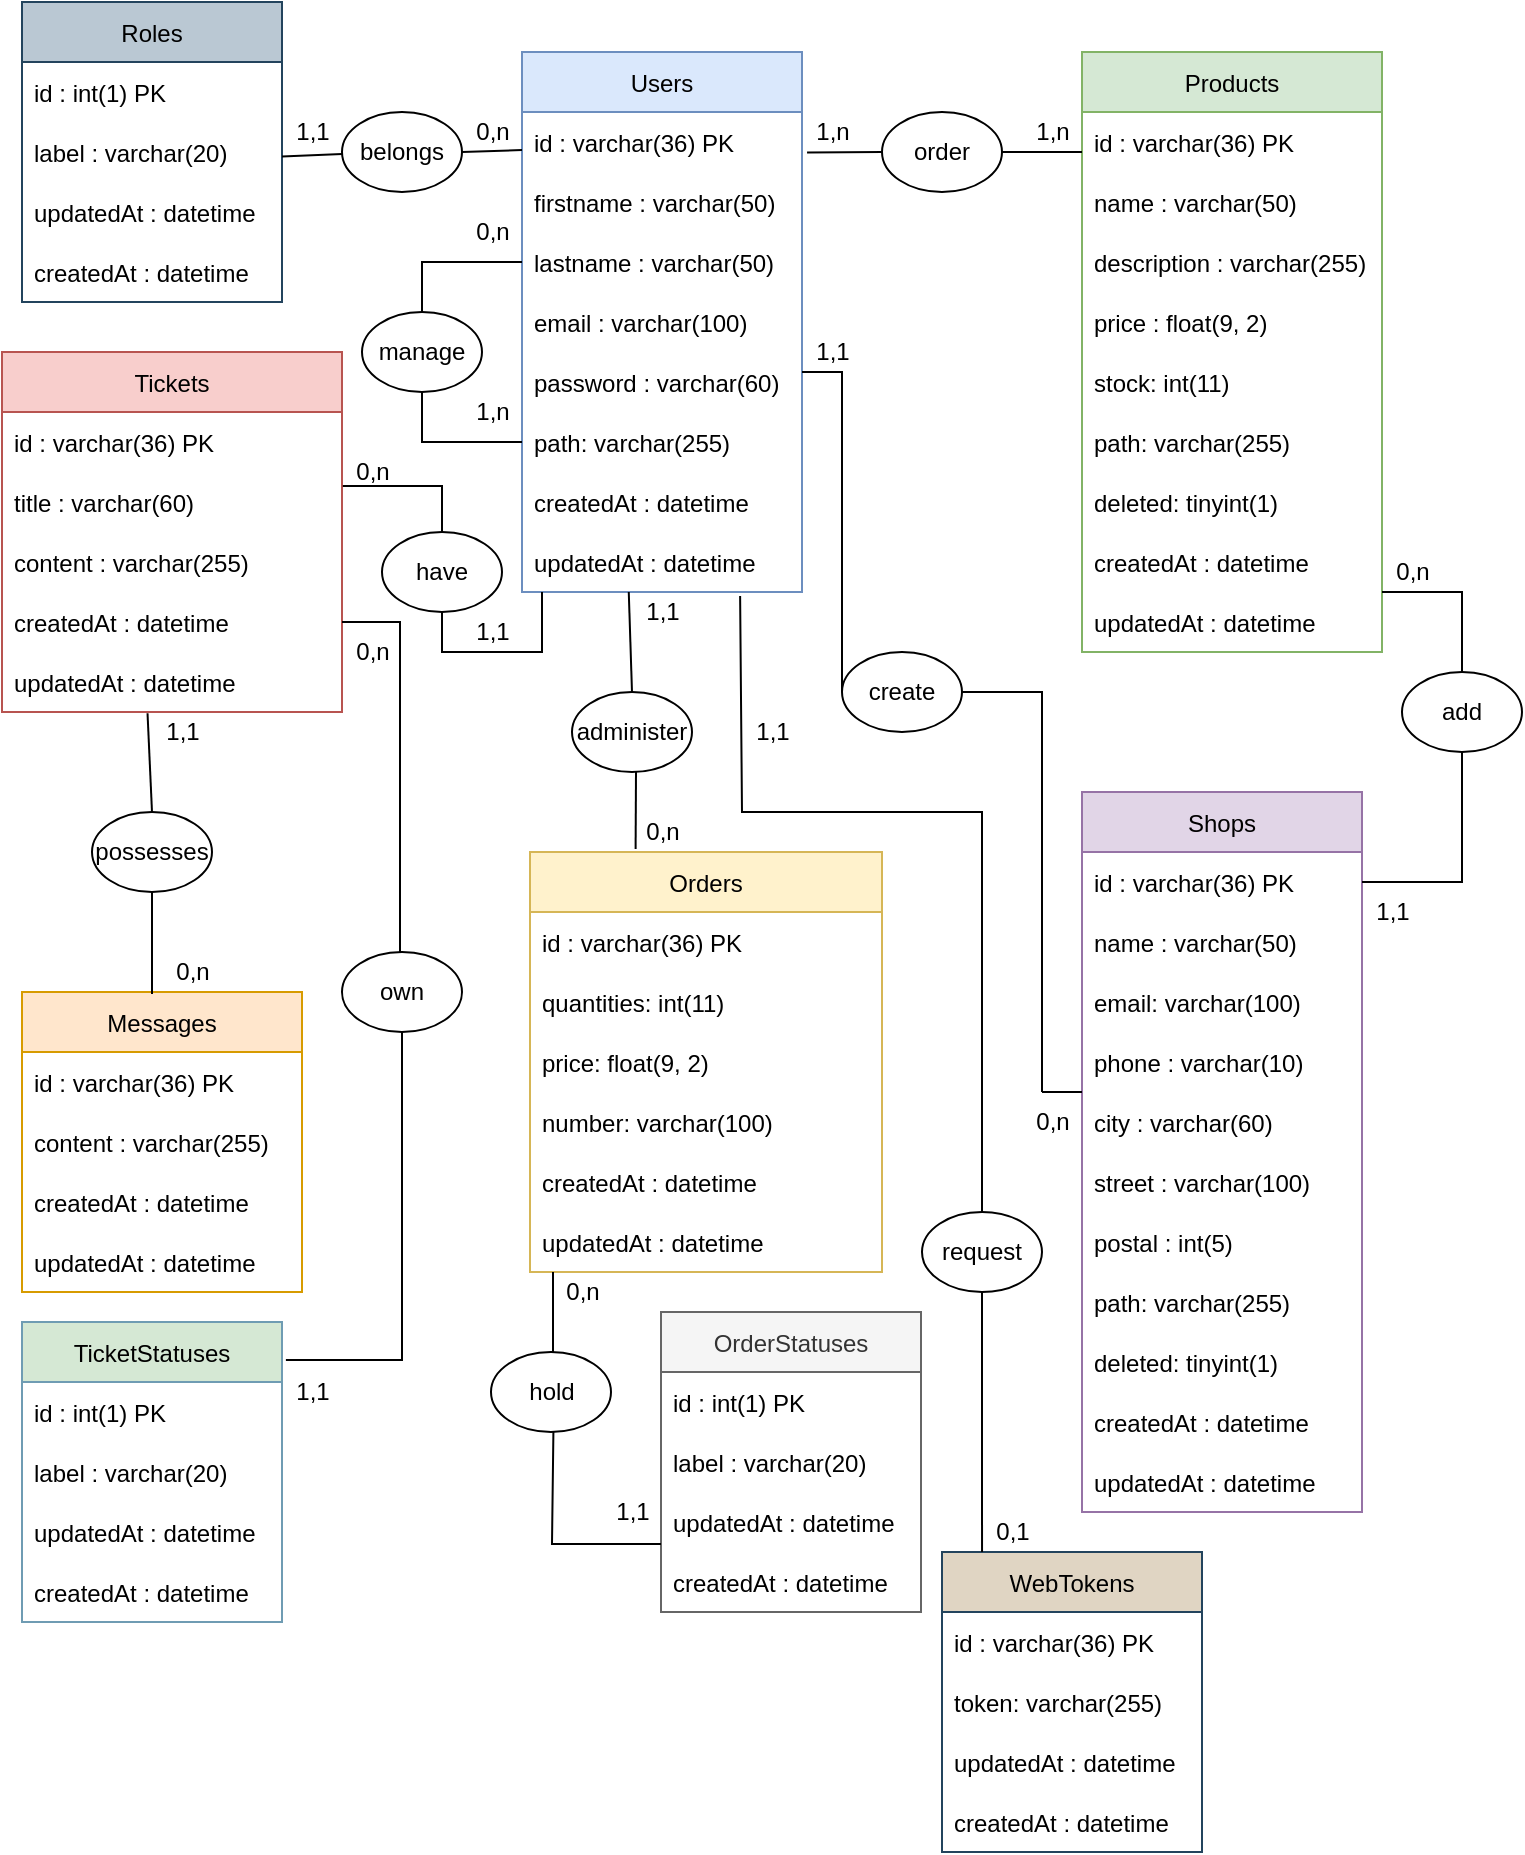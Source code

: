 <mxfile version="16.6.3" type="device"><diagram id="tA9qpuxqnUJ77roLlJ_P" name="MCD"><mxGraphModel dx="1038" dy="579" grid="1" gridSize="10" guides="1" tooltips="1" connect="1" arrows="1" fold="1" page="1" pageScale="1" pageWidth="827" pageHeight="1169" math="0" shadow="0"><root><mxCell id="0"/><mxCell id="1" parent="0"/><mxCell id="U8WOmTN2NuIGIcNUVw19-1" value="Users" style="swimlane;fontStyle=0;childLayout=stackLayout;horizontal=1;startSize=30;horizontalStack=0;resizeParent=1;resizeParentMax=0;resizeLast=0;collapsible=1;marginBottom=0;fillColor=#dae8fc;strokeColor=#6c8ebf;" parent="1" vertex="1"><mxGeometry x="270" y="50" width="140" height="270" as="geometry"/></mxCell><mxCell id="U8WOmTN2NuIGIcNUVw19-2" value="id : varchar(36) PK" style="text;strokeColor=none;fillColor=none;align=left;verticalAlign=middle;spacingLeft=4;spacingRight=4;overflow=hidden;points=[[0,0.5],[1,0.5]];portConstraint=eastwest;rotatable=0;" parent="U8WOmTN2NuIGIcNUVw19-1" vertex="1"><mxGeometry y="30" width="140" height="30" as="geometry"/></mxCell><mxCell id="U8WOmTN2NuIGIcNUVw19-3" value="firstname : varchar(50)" style="text;strokeColor=none;fillColor=none;align=left;verticalAlign=middle;spacingLeft=4;spacingRight=4;overflow=hidden;points=[[0,0.5],[1,0.5]];portConstraint=eastwest;rotatable=0;" parent="U8WOmTN2NuIGIcNUVw19-1" vertex="1"><mxGeometry y="60" width="140" height="30" as="geometry"/></mxCell><mxCell id="U8WOmTN2NuIGIcNUVw19-4" value="lastname : varchar(50)" style="text;strokeColor=none;fillColor=none;align=left;verticalAlign=middle;spacingLeft=4;spacingRight=4;overflow=hidden;points=[[0,0.5],[1,0.5]];portConstraint=eastwest;rotatable=0;" parent="U8WOmTN2NuIGIcNUVw19-1" vertex="1"><mxGeometry y="90" width="140" height="30" as="geometry"/></mxCell><mxCell id="U8WOmTN2NuIGIcNUVw19-5" value="email : varchar(100)" style="text;strokeColor=none;fillColor=none;align=left;verticalAlign=middle;spacingLeft=4;spacingRight=4;overflow=hidden;points=[[0,0.5],[1,0.5]];portConstraint=eastwest;rotatable=0;" parent="U8WOmTN2NuIGIcNUVw19-1" vertex="1"><mxGeometry y="120" width="140" height="30" as="geometry"/></mxCell><mxCell id="U8WOmTN2NuIGIcNUVw19-6" value="password : varchar(60)" style="text;strokeColor=none;fillColor=none;align=left;verticalAlign=middle;spacingLeft=4;spacingRight=4;overflow=hidden;points=[[0,0.5],[1,0.5]];portConstraint=eastwest;rotatable=0;" parent="U8WOmTN2NuIGIcNUVw19-1" vertex="1"><mxGeometry y="150" width="140" height="30" as="geometry"/></mxCell><mxCell id="Q_KJPyGHiCX88G6UlzLK-1" value="path: varchar(255)" style="text;strokeColor=none;fillColor=none;align=left;verticalAlign=middle;spacingLeft=4;spacingRight=4;overflow=hidden;points=[[0,0.5],[1,0.5]];portConstraint=eastwest;rotatable=0;" parent="U8WOmTN2NuIGIcNUVw19-1" vertex="1"><mxGeometry y="180" width="140" height="30" as="geometry"/></mxCell><mxCell id="U8WOmTN2NuIGIcNUVw19-22" value="createdAt : datetime" style="text;strokeColor=none;fillColor=none;align=left;verticalAlign=middle;spacingLeft=4;spacingRight=4;overflow=hidden;points=[[0,0.5],[1,0.5]];portConstraint=eastwest;rotatable=0;" parent="U8WOmTN2NuIGIcNUVw19-1" vertex="1"><mxGeometry y="210" width="140" height="30" as="geometry"/></mxCell><mxCell id="U8WOmTN2NuIGIcNUVw19-23" value="updatedAt : datetime" style="text;strokeColor=none;fillColor=none;align=left;verticalAlign=middle;spacingLeft=4;spacingRight=4;overflow=hidden;points=[[0,0.5],[1,0.5]];portConstraint=eastwest;rotatable=0;" parent="U8WOmTN2NuIGIcNUVw19-1" vertex="1"><mxGeometry y="240" width="140" height="30" as="geometry"/></mxCell><mxCell id="U8WOmTN2NuIGIcNUVw19-8" value="Roles" style="swimlane;fontStyle=0;childLayout=stackLayout;horizontal=1;startSize=30;horizontalStack=0;resizeParent=1;resizeParentMax=0;resizeLast=0;collapsible=1;marginBottom=0;fillColor=#bac8d3;strokeColor=#23445d;" parent="1" vertex="1"><mxGeometry x="20" y="25" width="130" height="150" as="geometry"/></mxCell><mxCell id="U8WOmTN2NuIGIcNUVw19-9" value="id : int(1) PK" style="text;strokeColor=none;fillColor=none;align=left;verticalAlign=middle;spacingLeft=4;spacingRight=4;overflow=hidden;points=[[0,0.5],[1,0.5]];portConstraint=eastwest;rotatable=0;" parent="U8WOmTN2NuIGIcNUVw19-8" vertex="1"><mxGeometry y="30" width="130" height="30" as="geometry"/></mxCell><mxCell id="U8WOmTN2NuIGIcNUVw19-11" value="label : varchar(20)" style="text;strokeColor=none;fillColor=none;align=left;verticalAlign=middle;spacingLeft=4;spacingRight=4;overflow=hidden;points=[[0,0.5],[1,0.5]];portConstraint=eastwest;rotatable=0;" parent="U8WOmTN2NuIGIcNUVw19-8" vertex="1"><mxGeometry y="60" width="130" height="30" as="geometry"/></mxCell><mxCell id="j7cn3w1wYst3zkD4tlY6-9" value="updatedAt : datetime" style="text;strokeColor=none;fillColor=none;align=left;verticalAlign=middle;spacingLeft=4;spacingRight=4;overflow=hidden;points=[[0,0.5],[1,0.5]];portConstraint=eastwest;rotatable=0;" parent="U8WOmTN2NuIGIcNUVw19-8" vertex="1"><mxGeometry y="90" width="130" height="30" as="geometry"/></mxCell><mxCell id="j7cn3w1wYst3zkD4tlY6-8" value="createdAt : datetime" style="text;strokeColor=none;fillColor=none;align=left;verticalAlign=middle;spacingLeft=4;spacingRight=4;overflow=hidden;points=[[0,0.5],[1,0.5]];portConstraint=eastwest;rotatable=0;" parent="U8WOmTN2NuIGIcNUVw19-8" vertex="1"><mxGeometry y="120" width="130" height="30" as="geometry"/></mxCell><mxCell id="U8WOmTN2NuIGIcNUVw19-12" value="" style="endArrow=none;html=1;rounded=0;exitX=1;exitY=0.5;exitDx=0;exitDy=0;startArrow=none;" parent="1" source="AojEPkW-R613XqB9pDVa-9" edge="1"><mxGeometry width="50" height="50" relative="1" as="geometry"><mxPoint x="530" y="280" as="sourcePoint"/><mxPoint x="270" y="99" as="targetPoint"/></mxGeometry></mxCell><mxCell id="U8WOmTN2NuIGIcNUVw19-15" value="Tickets" style="swimlane;fontStyle=0;childLayout=stackLayout;horizontal=1;startSize=30;horizontalStack=0;resizeParent=1;resizeParentMax=0;resizeLast=0;collapsible=1;marginBottom=0;fillColor=#f8cecc;strokeColor=#b85450;" parent="1" vertex="1"><mxGeometry x="10" y="200" width="170" height="180" as="geometry"/></mxCell><mxCell id="U8WOmTN2NuIGIcNUVw19-16" value="id : varchar(36) PK" style="text;strokeColor=none;fillColor=none;align=left;verticalAlign=middle;spacingLeft=4;spacingRight=4;overflow=hidden;points=[[0,0.5],[1,0.5]];portConstraint=eastwest;rotatable=0;" parent="U8WOmTN2NuIGIcNUVw19-15" vertex="1"><mxGeometry y="30" width="170" height="30" as="geometry"/></mxCell><mxCell id="U8WOmTN2NuIGIcNUVw19-17" value="title : varchar(60)" style="text;strokeColor=none;fillColor=none;align=left;verticalAlign=middle;spacingLeft=4;spacingRight=4;overflow=hidden;points=[[0,0.5],[1,0.5]];portConstraint=eastwest;rotatable=0;" parent="U8WOmTN2NuIGIcNUVw19-15" vertex="1"><mxGeometry y="60" width="170" height="30" as="geometry"/></mxCell><mxCell id="sdQm0FFO8OONFKCx7PEC-2" value="content : varchar(255)" style="text;strokeColor=none;fillColor=none;align=left;verticalAlign=middle;spacingLeft=4;spacingRight=4;overflow=hidden;points=[[0,0.5],[1,0.5]];portConstraint=eastwest;rotatable=0;" parent="U8WOmTN2NuIGIcNUVw19-15" vertex="1"><mxGeometry y="90" width="170" height="30" as="geometry"/></mxCell><mxCell id="U8WOmTN2NuIGIcNUVw19-24" value="createdAt : datetime" style="text;strokeColor=none;fillColor=none;align=left;verticalAlign=middle;spacingLeft=4;spacingRight=4;overflow=hidden;points=[[0,0.5],[1,0.5]];portConstraint=eastwest;rotatable=0;" parent="U8WOmTN2NuIGIcNUVw19-15" vertex="1"><mxGeometry y="120" width="170" height="30" as="geometry"/></mxCell><mxCell id="j7cn3w1wYst3zkD4tlY6-2" value="updatedAt : datetime" style="text;strokeColor=none;fillColor=none;align=left;verticalAlign=middle;spacingLeft=4;spacingRight=4;overflow=hidden;points=[[0,0.5],[1,0.5]];portConstraint=eastwest;rotatable=0;" parent="U8WOmTN2NuIGIcNUVw19-15" vertex="1"><mxGeometry y="150" width="170" height="30" as="geometry"/></mxCell><mxCell id="U8WOmTN2NuIGIcNUVw19-26" value="Messages" style="swimlane;fontStyle=0;childLayout=stackLayout;horizontal=1;startSize=30;horizontalStack=0;resizeParent=1;resizeParentMax=0;resizeLast=0;collapsible=1;marginBottom=0;fillColor=#ffe6cc;strokeColor=#d79b00;" parent="1" vertex="1"><mxGeometry x="20" y="520" width="140" height="150" as="geometry"/></mxCell><mxCell id="U8WOmTN2NuIGIcNUVw19-27" value="id : varchar(36) PK" style="text;strokeColor=none;fillColor=none;align=left;verticalAlign=middle;spacingLeft=4;spacingRight=4;overflow=hidden;points=[[0,0.5],[1,0.5]];portConstraint=eastwest;rotatable=0;" parent="U8WOmTN2NuIGIcNUVw19-26" vertex="1"><mxGeometry y="30" width="140" height="30" as="geometry"/></mxCell><mxCell id="U8WOmTN2NuIGIcNUVw19-28" value="content : varchar(255)" style="text;strokeColor=none;fillColor=none;align=left;verticalAlign=middle;spacingLeft=4;spacingRight=4;overflow=hidden;points=[[0,0.5],[1,0.5]];portConstraint=eastwest;rotatable=0;" parent="U8WOmTN2NuIGIcNUVw19-26" vertex="1"><mxGeometry y="60" width="140" height="30" as="geometry"/></mxCell><mxCell id="U8WOmTN2NuIGIcNUVw19-30" value="createdAt : datetime" style="text;strokeColor=none;fillColor=none;align=left;verticalAlign=middle;spacingLeft=4;spacingRight=4;overflow=hidden;points=[[0,0.5],[1,0.5]];portConstraint=eastwest;rotatable=0;" parent="U8WOmTN2NuIGIcNUVw19-26" vertex="1"><mxGeometry y="90" width="140" height="30" as="geometry"/></mxCell><mxCell id="j7cn3w1wYst3zkD4tlY6-3" value="updatedAt : datetime" style="text;strokeColor=none;fillColor=none;align=left;verticalAlign=middle;spacingLeft=4;spacingRight=4;overflow=hidden;points=[[0,0.5],[1,0.5]];portConstraint=eastwest;rotatable=0;" parent="U8WOmTN2NuIGIcNUVw19-26" vertex="1"><mxGeometry y="120" width="140" height="30" as="geometry"/></mxCell><mxCell id="U8WOmTN2NuIGIcNUVw19-31" value="Shops" style="swimlane;fontStyle=0;childLayout=stackLayout;horizontal=1;startSize=30;horizontalStack=0;resizeParent=1;resizeParentMax=0;resizeLast=0;collapsible=1;marginBottom=0;fillColor=#e1d5e7;strokeColor=#9673a6;" parent="1" vertex="1"><mxGeometry x="550" y="420" width="140" height="360" as="geometry"/></mxCell><mxCell id="U8WOmTN2NuIGIcNUVw19-32" value="id : varchar(36) PK" style="text;strokeColor=none;fillColor=none;align=left;verticalAlign=middle;spacingLeft=4;spacingRight=4;overflow=hidden;points=[[0,0.5],[1,0.5]];portConstraint=eastwest;rotatable=0;" parent="U8WOmTN2NuIGIcNUVw19-31" vertex="1"><mxGeometry y="30" width="140" height="30" as="geometry"/></mxCell><mxCell id="U8WOmTN2NuIGIcNUVw19-33" value="name : varchar(50)" style="text;strokeColor=none;fillColor=none;align=left;verticalAlign=middle;spacingLeft=4;spacingRight=4;overflow=hidden;points=[[0,0.5],[1,0.5]];portConstraint=eastwest;rotatable=0;" parent="U8WOmTN2NuIGIcNUVw19-31" vertex="1"><mxGeometry y="60" width="140" height="30" as="geometry"/></mxCell><mxCell id="U8WOmTN2NuIGIcNUVw19-34" value="email: varchar(100)" style="text;strokeColor=none;fillColor=none;align=left;verticalAlign=middle;spacingLeft=4;spacingRight=4;overflow=hidden;points=[[0,0.5],[1,0.5]];portConstraint=eastwest;rotatable=0;" parent="U8WOmTN2NuIGIcNUVw19-31" vertex="1"><mxGeometry y="90" width="140" height="30" as="geometry"/></mxCell><mxCell id="ZT1EzdMDe5rW_gfYRbld-3" value="phone : varchar(10)" style="text;strokeColor=none;fillColor=none;align=left;verticalAlign=middle;spacingLeft=4;spacingRight=4;overflow=hidden;points=[[0,0.5],[1,0.5]];portConstraint=eastwest;rotatable=0;" parent="U8WOmTN2NuIGIcNUVw19-31" vertex="1"><mxGeometry y="120" width="140" height="30" as="geometry"/></mxCell><mxCell id="U8WOmTN2NuIGIcNUVw19-35" value="city : varchar(60)" style="text;strokeColor=none;fillColor=none;align=left;verticalAlign=middle;spacingLeft=4;spacingRight=4;overflow=hidden;points=[[0,0.5],[1,0.5]];portConstraint=eastwest;rotatable=0;" parent="U8WOmTN2NuIGIcNUVw19-31" vertex="1"><mxGeometry y="150" width="140" height="30" as="geometry"/></mxCell><mxCell id="U8WOmTN2NuIGIcNUVw19-36" value="street : varchar(100)" style="text;strokeColor=none;fillColor=none;align=left;verticalAlign=middle;spacingLeft=4;spacingRight=4;overflow=hidden;points=[[0,0.5],[1,0.5]];portConstraint=eastwest;rotatable=0;" parent="U8WOmTN2NuIGIcNUVw19-31" vertex="1"><mxGeometry y="180" width="140" height="30" as="geometry"/></mxCell><mxCell id="U8WOmTN2NuIGIcNUVw19-37" value="postal : int(5)" style="text;strokeColor=none;fillColor=none;align=left;verticalAlign=middle;spacingLeft=4;spacingRight=4;overflow=hidden;points=[[0,0.5],[1,0.5]];portConstraint=eastwest;rotatable=0;" parent="U8WOmTN2NuIGIcNUVw19-31" vertex="1"><mxGeometry y="210" width="140" height="30" as="geometry"/></mxCell><mxCell id="Q_KJPyGHiCX88G6UlzLK-3" value="path: varchar(255)" style="text;strokeColor=none;fillColor=none;align=left;verticalAlign=middle;spacingLeft=4;spacingRight=4;overflow=hidden;points=[[0,0.5],[1,0.5]];portConstraint=eastwest;rotatable=0;" parent="U8WOmTN2NuIGIcNUVw19-31" vertex="1"><mxGeometry y="240" width="140" height="30" as="geometry"/></mxCell><mxCell id="ZT1EzdMDe5rW_gfYRbld-4" value="deleted: tinyint(1)" style="text;strokeColor=none;fillColor=none;align=left;verticalAlign=middle;spacingLeft=4;spacingRight=4;overflow=hidden;points=[[0,0.5],[1,0.5]];portConstraint=eastwest;rotatable=0;" parent="U8WOmTN2NuIGIcNUVw19-31" vertex="1"><mxGeometry y="270" width="140" height="30" as="geometry"/></mxCell><mxCell id="U8WOmTN2NuIGIcNUVw19-39" value="createdAt : datetime" style="text;strokeColor=none;fillColor=none;align=left;verticalAlign=middle;spacingLeft=4;spacingRight=4;overflow=hidden;points=[[0,0.5],[1,0.5]];portConstraint=eastwest;rotatable=0;" parent="U8WOmTN2NuIGIcNUVw19-31" vertex="1"><mxGeometry y="300" width="140" height="30" as="geometry"/></mxCell><mxCell id="ZT1EzdMDe5rW_gfYRbld-5" value="updatedAt : datetime" style="text;strokeColor=none;fillColor=none;align=left;verticalAlign=middle;spacingLeft=4;spacingRight=4;overflow=hidden;points=[[0,0.5],[1,0.5]];portConstraint=eastwest;rotatable=0;" parent="U8WOmTN2NuIGIcNUVw19-31" vertex="1"><mxGeometry y="330" width="140" height="30" as="geometry"/></mxCell><mxCell id="U8WOmTN2NuIGIcNUVw19-41" value="Products" style="swimlane;fontStyle=0;childLayout=stackLayout;horizontal=1;startSize=30;horizontalStack=0;resizeParent=1;resizeParentMax=0;resizeLast=0;collapsible=1;marginBottom=0;fillColor=#d5e8d4;strokeColor=#82b366;" parent="1" vertex="1"><mxGeometry x="550" y="50" width="150" height="300" as="geometry"/></mxCell><mxCell id="U8WOmTN2NuIGIcNUVw19-42" value="id : varchar(36) PK" style="text;strokeColor=none;fillColor=none;align=left;verticalAlign=middle;spacingLeft=4;spacingRight=4;overflow=hidden;points=[[0,0.5],[1,0.5]];portConstraint=eastwest;rotatable=0;" parent="U8WOmTN2NuIGIcNUVw19-41" vertex="1"><mxGeometry y="30" width="150" height="30" as="geometry"/></mxCell><mxCell id="U8WOmTN2NuIGIcNUVw19-43" value="name : varchar(50)" style="text;strokeColor=none;fillColor=none;align=left;verticalAlign=middle;spacingLeft=4;spacingRight=4;overflow=hidden;points=[[0,0.5],[1,0.5]];portConstraint=eastwest;rotatable=0;" parent="U8WOmTN2NuIGIcNUVw19-41" vertex="1"><mxGeometry y="60" width="150" height="30" as="geometry"/></mxCell><mxCell id="U8WOmTN2NuIGIcNUVw19-44" value="description : varchar(255)" style="text;strokeColor=none;fillColor=none;align=left;verticalAlign=middle;spacingLeft=4;spacingRight=4;overflow=hidden;points=[[0,0.5],[1,0.5]];portConstraint=eastwest;rotatable=0;" parent="U8WOmTN2NuIGIcNUVw19-41" vertex="1"><mxGeometry y="90" width="150" height="30" as="geometry"/></mxCell><mxCell id="ZT1EzdMDe5rW_gfYRbld-1" value="price : float(9, 2)" style="text;strokeColor=none;fillColor=none;align=left;verticalAlign=middle;spacingLeft=4;spacingRight=4;overflow=hidden;points=[[0,0.5],[1,0.5]];portConstraint=eastwest;rotatable=0;" parent="U8WOmTN2NuIGIcNUVw19-41" vertex="1"><mxGeometry y="120" width="150" height="30" as="geometry"/></mxCell><mxCell id="U8WOmTN2NuIGIcNUVw19-46" value="stock: int(11)" style="text;strokeColor=none;fillColor=none;align=left;verticalAlign=middle;spacingLeft=4;spacingRight=4;overflow=hidden;points=[[0,0.5],[1,0.5]];portConstraint=eastwest;rotatable=0;" parent="U8WOmTN2NuIGIcNUVw19-41" vertex="1"><mxGeometry y="150" width="150" height="30" as="geometry"/></mxCell><mxCell id="Q_KJPyGHiCX88G6UlzLK-2" value="path: varchar(255)" style="text;strokeColor=none;fillColor=none;align=left;verticalAlign=middle;spacingLeft=4;spacingRight=4;overflow=hidden;points=[[0,0.5],[1,0.5]];portConstraint=eastwest;rotatable=0;" parent="U8WOmTN2NuIGIcNUVw19-41" vertex="1"><mxGeometry y="180" width="150" height="30" as="geometry"/></mxCell><mxCell id="ZT1EzdMDe5rW_gfYRbld-38" value="deleted: tinyint(1)" style="text;strokeColor=none;fillColor=none;align=left;verticalAlign=middle;spacingLeft=4;spacingRight=4;overflow=hidden;points=[[0,0.5],[1,0.5]];portConstraint=eastwest;rotatable=0;" parent="U8WOmTN2NuIGIcNUVw19-41" vertex="1"><mxGeometry y="210" width="150" height="30" as="geometry"/></mxCell><mxCell id="U8WOmTN2NuIGIcNUVw19-51" value="createdAt : datetime" style="text;strokeColor=none;fillColor=none;align=left;verticalAlign=middle;spacingLeft=4;spacingRight=4;overflow=hidden;points=[[0,0.5],[1,0.5]];portConstraint=eastwest;rotatable=0;" parent="U8WOmTN2NuIGIcNUVw19-41" vertex="1"><mxGeometry y="240" width="150" height="30" as="geometry"/></mxCell><mxCell id="U8WOmTN2NuIGIcNUVw19-50" value="updatedAt : datetime" style="text;strokeColor=none;fillColor=none;align=left;verticalAlign=middle;spacingLeft=4;spacingRight=4;overflow=hidden;points=[[0,0.5],[1,0.5]];portConstraint=eastwest;rotatable=0;" parent="U8WOmTN2NuIGIcNUVw19-41" vertex="1"><mxGeometry y="270" width="150" height="30" as="geometry"/></mxCell><mxCell id="U8WOmTN2NuIGIcNUVw19-52" value="add" style="ellipse;whiteSpace=wrap;html=1;" parent="1" vertex="1"><mxGeometry x="710" y="360" width="60" height="40" as="geometry"/></mxCell><mxCell id="U8WOmTN2NuIGIcNUVw19-53" value="" style="endArrow=none;html=1;rounded=0;entryX=0.5;entryY=0;entryDx=0;entryDy=0;" parent="1" target="U8WOmTN2NuIGIcNUVw19-52" edge="1"><mxGeometry width="50" height="50" relative="1" as="geometry"><mxPoint x="700" y="320" as="sourcePoint"/><mxPoint x="390" y="380" as="targetPoint"/><Array as="points"><mxPoint x="740" y="320"/></Array></mxGeometry></mxCell><mxCell id="U8WOmTN2NuIGIcNUVw19-54" value="" style="endArrow=none;html=1;rounded=0;exitX=1;exitY=0.5;exitDx=0;exitDy=0;entryX=0.5;entryY=1;entryDx=0;entryDy=0;" parent="1" source="U8WOmTN2NuIGIcNUVw19-32" target="U8WOmTN2NuIGIcNUVw19-52" edge="1"><mxGeometry width="50" height="50" relative="1" as="geometry"><mxPoint x="710" y="480" as="sourcePoint"/><mxPoint x="720" y="400" as="targetPoint"/><Array as="points"><mxPoint x="740" y="465"/></Array></mxGeometry></mxCell><mxCell id="U8WOmTN2NuIGIcNUVw19-55" value="1,1" style="text;html=1;align=center;verticalAlign=middle;resizable=0;points=[];autosize=1;strokeColor=none;fillColor=none;" parent="1" vertex="1"><mxGeometry x="690" y="470" width="30" height="20" as="geometry"/></mxCell><mxCell id="U8WOmTN2NuIGIcNUVw19-56" value="0,n" style="text;html=1;align=center;verticalAlign=middle;resizable=0;points=[];autosize=1;strokeColor=none;fillColor=none;" parent="1" vertex="1"><mxGeometry x="700" y="300" width="30" height="20" as="geometry"/></mxCell><mxCell id="U8WOmTN2NuIGIcNUVw19-60" value="1,1" style="text;html=1;align=center;verticalAlign=middle;resizable=0;points=[];autosize=1;strokeColor=none;fillColor=none;" parent="1" vertex="1"><mxGeometry x="85" y="380" width="30" height="20" as="geometry"/></mxCell><mxCell id="U8WOmTN2NuIGIcNUVw19-61" value="0,n" style="text;html=1;align=center;verticalAlign=middle;resizable=0;points=[];autosize=1;strokeColor=none;fillColor=none;" parent="1" vertex="1"><mxGeometry x="90" y="500" width="30" height="20" as="geometry"/></mxCell><mxCell id="U8WOmTN2NuIGIcNUVw19-62" value="have" style="ellipse;whiteSpace=wrap;html=1;" parent="1" vertex="1"><mxGeometry x="200" y="290" width="60" height="40" as="geometry"/></mxCell><mxCell id="U8WOmTN2NuIGIcNUVw19-64" value="" style="endArrow=none;html=1;rounded=0;exitX=0.5;exitY=1;exitDx=0;exitDy=0;" parent="1" source="U8WOmTN2NuIGIcNUVw19-62" edge="1"><mxGeometry width="50" height="50" relative="1" as="geometry"><mxPoint x="210" y="330" as="sourcePoint"/><mxPoint x="280" y="320" as="targetPoint"/><Array as="points"><mxPoint x="230" y="350"/><mxPoint x="280" y="350"/></Array></mxGeometry></mxCell><mxCell id="U8WOmTN2NuIGIcNUVw19-65" value="0,n" style="text;html=1;align=center;verticalAlign=middle;resizable=0;points=[];autosize=1;strokeColor=none;fillColor=none;" parent="1" vertex="1"><mxGeometry x="180" y="250" width="30" height="20" as="geometry"/></mxCell><mxCell id="U8WOmTN2NuIGIcNUVw19-66" value="1,1" style="text;html=1;align=center;verticalAlign=middle;resizable=0;points=[];autosize=1;strokeColor=none;fillColor=none;" parent="1" vertex="1"><mxGeometry x="240" y="330" width="30" height="20" as="geometry"/></mxCell><mxCell id="U8WOmTN2NuIGIcNUVw19-67" value="create" style="ellipse;whiteSpace=wrap;html=1;" parent="1" vertex="1"><mxGeometry x="430" y="350" width="60" height="40" as="geometry"/></mxCell><mxCell id="U8WOmTN2NuIGIcNUVw19-68" value="" style="endArrow=none;html=1;rounded=0;entryX=0;entryY=0.5;entryDx=0;entryDy=0;" parent="1" target="U8WOmTN2NuIGIcNUVw19-67" edge="1"><mxGeometry width="50" height="50" relative="1" as="geometry"><mxPoint x="410" y="210" as="sourcePoint"/><mxPoint x="410" y="320" as="targetPoint"/><Array as="points"><mxPoint x="430" y="210"/></Array></mxGeometry></mxCell><mxCell id="U8WOmTN2NuIGIcNUVw19-70" value="" style="endArrow=none;html=1;rounded=0;entryX=1;entryY=0.5;entryDx=0;entryDy=0;" parent="1" target="U8WOmTN2NuIGIcNUVw19-67" edge="1"><mxGeometry width="50" height="50" relative="1" as="geometry"><mxPoint x="530" y="570" as="sourcePoint"/><mxPoint x="410" y="420" as="targetPoint"/><Array as="points"><mxPoint x="530" y="370"/></Array></mxGeometry></mxCell><mxCell id="U8WOmTN2NuIGIcNUVw19-71" value="" style="endArrow=none;html=1;rounded=0;" parent="1" edge="1"><mxGeometry width="50" height="50" relative="1" as="geometry"><mxPoint x="550" y="570" as="sourcePoint"/><mxPoint x="530" y="570" as="targetPoint"/></mxGeometry></mxCell><mxCell id="U8WOmTN2NuIGIcNUVw19-72" value="0,n" style="text;html=1;align=center;verticalAlign=middle;resizable=0;points=[];autosize=1;strokeColor=none;fillColor=none;" parent="1" vertex="1"><mxGeometry x="520" y="575" width="30" height="20" as="geometry"/></mxCell><mxCell id="U8WOmTN2NuIGIcNUVw19-73" value="1,1" style="text;html=1;align=center;verticalAlign=middle;resizable=0;points=[];autosize=1;strokeColor=none;fillColor=none;" parent="1" vertex="1"><mxGeometry x="410" y="190" width="30" height="20" as="geometry"/></mxCell><mxCell id="U8WOmTN2NuIGIcNUVw19-74" value="order" style="ellipse;whiteSpace=wrap;html=1;" parent="1" vertex="1"><mxGeometry x="450" y="80" width="60" height="40" as="geometry"/></mxCell><mxCell id="U8WOmTN2NuIGIcNUVw19-76" value="" style="endArrow=none;html=1;rounded=0;exitX=1;exitY=0.5;exitDx=0;exitDy=0;" parent="1" source="U8WOmTN2NuIGIcNUVw19-74" edge="1"><mxGeometry width="50" height="50" relative="1" as="geometry"><mxPoint x="360" y="270" as="sourcePoint"/><mxPoint x="550" y="100" as="targetPoint"/></mxGeometry></mxCell><mxCell id="U8WOmTN2NuIGIcNUVw19-78" value="" style="endArrow=none;html=1;rounded=0;exitX=1.018;exitY=0.676;exitDx=0;exitDy=0;entryX=0;entryY=0.5;entryDx=0;entryDy=0;exitPerimeter=0;" parent="1" source="U8WOmTN2NuIGIcNUVw19-2" target="U8WOmTN2NuIGIcNUVw19-74" edge="1"><mxGeometry width="50" height="50" relative="1" as="geometry"><mxPoint x="500" y="110" as="sourcePoint"/><mxPoint x="560" y="110" as="targetPoint"/></mxGeometry></mxCell><mxCell id="U8WOmTN2NuIGIcNUVw19-79" value="1,n" style="text;html=1;align=center;verticalAlign=middle;resizable=0;points=[];autosize=1;strokeColor=none;fillColor=none;" parent="1" vertex="1"><mxGeometry x="520" y="80" width="30" height="20" as="geometry"/></mxCell><mxCell id="U8WOmTN2NuIGIcNUVw19-80" value="1,n" style="text;html=1;align=center;verticalAlign=middle;resizable=0;points=[];autosize=1;strokeColor=none;fillColor=none;" parent="1" vertex="1"><mxGeometry x="410" y="80" width="30" height="20" as="geometry"/></mxCell><mxCell id="U8WOmTN2NuIGIcNUVw19-81" value="manage" style="ellipse;whiteSpace=wrap;html=1;" parent="1" vertex="1"><mxGeometry x="190" y="180" width="60" height="40" as="geometry"/></mxCell><mxCell id="U8WOmTN2NuIGIcNUVw19-82" value="" style="endArrow=none;html=1;rounded=0;entryX=0.5;entryY=1;entryDx=0;entryDy=0;exitX=0;exitY=0.5;exitDx=0;exitDy=0;" parent="1" source="Q_KJPyGHiCX88G6UlzLK-1" target="U8WOmTN2NuIGIcNUVw19-81" edge="1"><mxGeometry width="50" height="50" relative="1" as="geometry"><mxPoint x="440" y="310" as="sourcePoint"/><mxPoint x="490" y="260" as="targetPoint"/><Array as="points"><mxPoint x="220" y="245"/></Array></mxGeometry></mxCell><mxCell id="U8WOmTN2NuIGIcNUVw19-83" value="" style="endArrow=none;html=1;rounded=0;entryX=0.5;entryY=0;entryDx=0;entryDy=0;exitX=0;exitY=0.5;exitDx=0;exitDy=0;" parent="1" target="U8WOmTN2NuIGIcNUVw19-81" edge="1"><mxGeometry width="50" height="50" relative="1" as="geometry"><mxPoint x="270" y="155" as="sourcePoint"/><mxPoint x="220" y="130.0" as="targetPoint"/><Array as="points"><mxPoint x="220" y="155"/></Array></mxGeometry></mxCell><mxCell id="U8WOmTN2NuIGIcNUVw19-84" value="0,n" style="text;html=1;align=center;verticalAlign=middle;resizable=0;points=[];autosize=1;strokeColor=none;fillColor=none;" parent="1" vertex="1"><mxGeometry x="240" y="130" width="30" height="20" as="geometry"/></mxCell><mxCell id="U8WOmTN2NuIGIcNUVw19-85" value="1,n" style="text;html=1;align=center;verticalAlign=middle;resizable=0;points=[];autosize=1;strokeColor=none;fillColor=none;" parent="1" vertex="1"><mxGeometry x="240" y="220" width="30" height="20" as="geometry"/></mxCell><mxCell id="AojEPkW-R613XqB9pDVa-9" value="belongs" style="ellipse;whiteSpace=wrap;html=1;" parent="1" vertex="1"><mxGeometry x="180" y="80" width="60" height="40" as="geometry"/></mxCell><mxCell id="AojEPkW-R613XqB9pDVa-10" value="" style="endArrow=none;html=1;rounded=0;exitX=0;exitY=1.11;exitDx=0;exitDy=0;exitPerimeter=0;" parent="1" source="AojEPkW-R613XqB9pDVa-11" target="AojEPkW-R613XqB9pDVa-9" edge="1"><mxGeometry width="50" height="50" relative="1" as="geometry"><mxPoint x="149.48" y="98.88" as="sourcePoint"/><mxPoint x="270" y="99" as="targetPoint"/></mxGeometry></mxCell><mxCell id="AojEPkW-R613XqB9pDVa-11" value="1,1" style="text;html=1;align=center;verticalAlign=middle;resizable=0;points=[];autosize=1;strokeColor=none;fillColor=none;" parent="1" vertex="1"><mxGeometry x="150" y="80" width="30" height="20" as="geometry"/></mxCell><mxCell id="AojEPkW-R613XqB9pDVa-12" value="0,n" style="text;html=1;align=center;verticalAlign=middle;resizable=0;points=[];autosize=1;strokeColor=none;fillColor=none;" parent="1" vertex="1"><mxGeometry x="240" y="80" width="30" height="20" as="geometry"/></mxCell><mxCell id="AojEPkW-R613XqB9pDVa-16" value="" style="endArrow=none;html=1;rounded=0;exitX=0.5;exitY=1;exitDx=0;exitDy=0;" parent="1" source="U8WOmTN2NuIGIcNUVw19-57" edge="1"><mxGeometry width="50" height="50" relative="1" as="geometry"><mxPoint x="330" y="600" as="sourcePoint"/><mxPoint x="85" y="521" as="targetPoint"/></mxGeometry></mxCell><mxCell id="U8WOmTN2NuIGIcNUVw19-57" value="possesses" style="ellipse;whiteSpace=wrap;html=1;" parent="1" vertex="1"><mxGeometry x="55" y="430" width="60" height="40" as="geometry"/></mxCell><mxCell id="ZT1EzdMDe5rW_gfYRbld-6" value="Orders" style="swimlane;fontStyle=0;childLayout=stackLayout;horizontal=1;startSize=30;horizontalStack=0;resizeParent=1;resizeParentMax=0;resizeLast=0;collapsible=1;marginBottom=0;fillColor=#fff2cc;strokeColor=#d6b656;" parent="1" vertex="1"><mxGeometry x="274" y="450" width="176" height="210" as="geometry"/></mxCell><mxCell id="ZT1EzdMDe5rW_gfYRbld-7" value="id : varchar(36) PK" style="text;strokeColor=none;fillColor=none;align=left;verticalAlign=middle;spacingLeft=4;spacingRight=4;overflow=hidden;points=[[0,0.5],[1,0.5]];portConstraint=eastwest;rotatable=0;" parent="ZT1EzdMDe5rW_gfYRbld-6" vertex="1"><mxGeometry y="30" width="176" height="30" as="geometry"/></mxCell><mxCell id="ZT1EzdMDe5rW_gfYRbld-20" value="quantities: int(11)" style="text;strokeColor=none;fillColor=none;align=left;verticalAlign=middle;spacingLeft=4;spacingRight=4;overflow=hidden;points=[[0,0.5],[1,0.5]];portConstraint=eastwest;rotatable=0;" parent="ZT1EzdMDe5rW_gfYRbld-6" vertex="1"><mxGeometry y="60" width="176" height="30" as="geometry"/></mxCell><mxCell id="ZT1EzdMDe5rW_gfYRbld-21" value="price: float(9, 2)" style="text;strokeColor=none;fillColor=none;align=left;verticalAlign=middle;spacingLeft=4;spacingRight=4;overflow=hidden;points=[[0,0.5],[1,0.5]];portConstraint=eastwest;rotatable=0;" parent="ZT1EzdMDe5rW_gfYRbld-6" vertex="1"><mxGeometry y="90" width="176" height="30" as="geometry"/></mxCell><mxCell id="ZT1EzdMDe5rW_gfYRbld-22" value="number: varchar(100)" style="text;strokeColor=none;fillColor=none;align=left;verticalAlign=middle;spacingLeft=4;spacingRight=4;overflow=hidden;points=[[0,0.5],[1,0.5]];portConstraint=eastwest;rotatable=0;" parent="ZT1EzdMDe5rW_gfYRbld-6" vertex="1"><mxGeometry y="120" width="176" height="30" as="geometry"/></mxCell><mxCell id="ZT1EzdMDe5rW_gfYRbld-16" value="createdAt : datetime" style="text;strokeColor=none;fillColor=none;align=left;verticalAlign=middle;spacingLeft=4;spacingRight=4;overflow=hidden;points=[[0,0.5],[1,0.5]];portConstraint=eastwest;rotatable=0;" parent="ZT1EzdMDe5rW_gfYRbld-6" vertex="1"><mxGeometry y="150" width="176" height="30" as="geometry"/></mxCell><mxCell id="ZT1EzdMDe5rW_gfYRbld-17" value="updatedAt : datetime" style="text;strokeColor=none;fillColor=none;align=left;verticalAlign=middle;spacingLeft=4;spacingRight=4;overflow=hidden;points=[[0,0.5],[1,0.5]];portConstraint=eastwest;rotatable=0;" parent="ZT1EzdMDe5rW_gfYRbld-6" vertex="1"><mxGeometry y="180" width="176" height="30" as="geometry"/></mxCell><mxCell id="ZT1EzdMDe5rW_gfYRbld-19" value="" style="endArrow=none;html=1;rounded=0;entryX=0.5;entryY=0;entryDx=0;entryDy=0;exitX=0.013;exitY=0.85;exitDx=0;exitDy=0;exitPerimeter=0;" parent="1" source="U8WOmTN2NuIGIcNUVw19-65" target="U8WOmTN2NuIGIcNUVw19-62" edge="1"><mxGeometry width="50" height="50" relative="1" as="geometry"><mxPoint x="170" y="250" as="sourcePoint"/><mxPoint x="230" y="270" as="targetPoint"/><Array as="points"><mxPoint x="230" y="267"/></Array></mxGeometry></mxCell><mxCell id="ZT1EzdMDe5rW_gfYRbld-26" value="OrderStatuses" style="swimlane;fontStyle=0;childLayout=stackLayout;horizontal=1;startSize=30;horizontalStack=0;resizeParent=1;resizeParentMax=0;resizeLast=0;collapsible=1;marginBottom=0;fillColor=#f5f5f5;strokeColor=#666666;fontColor=#333333;" parent="1" vertex="1"><mxGeometry x="339.5" y="680" width="130" height="150" as="geometry"/></mxCell><mxCell id="ZT1EzdMDe5rW_gfYRbld-27" value="id : int(1) PK" style="text;strokeColor=none;fillColor=none;align=left;verticalAlign=middle;spacingLeft=4;spacingRight=4;overflow=hidden;points=[[0,0.5],[1,0.5]];portConstraint=eastwest;rotatable=0;" parent="ZT1EzdMDe5rW_gfYRbld-26" vertex="1"><mxGeometry y="30" width="130" height="30" as="geometry"/></mxCell><mxCell id="ZT1EzdMDe5rW_gfYRbld-28" value="label : varchar(20)" style="text;strokeColor=none;fillColor=none;align=left;verticalAlign=middle;spacingLeft=4;spacingRight=4;overflow=hidden;points=[[0,0.5],[1,0.5]];portConstraint=eastwest;rotatable=0;" parent="ZT1EzdMDe5rW_gfYRbld-26" vertex="1"><mxGeometry y="60" width="130" height="30" as="geometry"/></mxCell><mxCell id="ZT1EzdMDe5rW_gfYRbld-29" value="updatedAt : datetime" style="text;strokeColor=none;fillColor=none;align=left;verticalAlign=middle;spacingLeft=4;spacingRight=4;overflow=hidden;points=[[0,0.5],[1,0.5]];portConstraint=eastwest;rotatable=0;" parent="ZT1EzdMDe5rW_gfYRbld-26" vertex="1"><mxGeometry y="90" width="130" height="30" as="geometry"/></mxCell><mxCell id="ZT1EzdMDe5rW_gfYRbld-30" value="createdAt : datetime" style="text;strokeColor=none;fillColor=none;align=left;verticalAlign=middle;spacingLeft=4;spacingRight=4;overflow=hidden;points=[[0,0.5],[1,0.5]];portConstraint=eastwest;rotatable=0;" parent="ZT1EzdMDe5rW_gfYRbld-26" vertex="1"><mxGeometry y="120" width="130" height="30" as="geometry"/></mxCell><mxCell id="ZT1EzdMDe5rW_gfYRbld-32" value="" style="endArrow=none;html=1;rounded=0;exitX=0.428;exitY=1.02;exitDx=0;exitDy=0;entryX=0.5;entryY=0;entryDx=0;entryDy=0;exitPerimeter=0;" parent="1" source="j7cn3w1wYst3zkD4tlY6-2" target="U8WOmTN2NuIGIcNUVw19-57" edge="1"><mxGeometry width="50" height="50" relative="1" as="geometry"><mxPoint x="95" y="510" as="sourcePoint"/><mxPoint x="95" y="530" as="targetPoint"/></mxGeometry></mxCell><mxCell id="ZT1EzdMDe5rW_gfYRbld-33" value="TicketStatuses" style="swimlane;fontStyle=0;childLayout=stackLayout;horizontal=1;startSize=30;horizontalStack=0;resizeParent=1;resizeParentMax=0;resizeLast=0;collapsible=1;marginBottom=0;fillColor=#d5e8d4;strokeColor=#6F9CB3;" parent="1" vertex="1"><mxGeometry x="20" y="685" width="130" height="150" as="geometry"/></mxCell><mxCell id="ZT1EzdMDe5rW_gfYRbld-34" value="id : int(1) PK" style="text;strokeColor=none;fillColor=none;align=left;verticalAlign=middle;spacingLeft=4;spacingRight=4;overflow=hidden;points=[[0,0.5],[1,0.5]];portConstraint=eastwest;rotatable=0;" parent="ZT1EzdMDe5rW_gfYRbld-33" vertex="1"><mxGeometry y="30" width="130" height="30" as="geometry"/></mxCell><mxCell id="ZT1EzdMDe5rW_gfYRbld-35" value="label : varchar(20)" style="text;strokeColor=none;fillColor=none;align=left;verticalAlign=middle;spacingLeft=4;spacingRight=4;overflow=hidden;points=[[0,0.5],[1,0.5]];portConstraint=eastwest;rotatable=0;" parent="ZT1EzdMDe5rW_gfYRbld-33" vertex="1"><mxGeometry y="60" width="130" height="30" as="geometry"/></mxCell><mxCell id="ZT1EzdMDe5rW_gfYRbld-36" value="updatedAt : datetime" style="text;strokeColor=none;fillColor=none;align=left;verticalAlign=middle;spacingLeft=4;spacingRight=4;overflow=hidden;points=[[0,0.5],[1,0.5]];portConstraint=eastwest;rotatable=0;" parent="ZT1EzdMDe5rW_gfYRbld-33" vertex="1"><mxGeometry y="90" width="130" height="30" as="geometry"/></mxCell><mxCell id="ZT1EzdMDe5rW_gfYRbld-37" value="createdAt : datetime" style="text;strokeColor=none;fillColor=none;align=left;verticalAlign=middle;spacingLeft=4;spacingRight=4;overflow=hidden;points=[[0,0.5],[1,0.5]];portConstraint=eastwest;rotatable=0;" parent="ZT1EzdMDe5rW_gfYRbld-33" vertex="1"><mxGeometry y="120" width="130" height="30" as="geometry"/></mxCell><mxCell id="ZT1EzdMDe5rW_gfYRbld-39" value="own" style="ellipse;whiteSpace=wrap;html=1;" parent="1" vertex="1"><mxGeometry x="180" y="500" width="60" height="40" as="geometry"/></mxCell><mxCell id="ZT1EzdMDe5rW_gfYRbld-40" value="hold" style="ellipse;whiteSpace=wrap;html=1;" parent="1" vertex="1"><mxGeometry x="254.5" y="700" width="60" height="40" as="geometry"/></mxCell><mxCell id="ZT1EzdMDe5rW_gfYRbld-41" value="" style="endArrow=none;html=1;rounded=0;exitX=0.5;exitY=1;exitDx=0;exitDy=0;entryX=1.015;entryY=0.127;entryDx=0;entryDy=0;entryPerimeter=0;" parent="1" source="ZT1EzdMDe5rW_gfYRbld-39" target="ZT1EzdMDe5rW_gfYRbld-33" edge="1"><mxGeometry width="50" height="50" relative="1" as="geometry"><mxPoint x="95" y="510" as="sourcePoint"/><mxPoint x="210" y="760" as="targetPoint"/><Array as="points"><mxPoint x="210" y="704"/></Array></mxGeometry></mxCell><mxCell id="ZT1EzdMDe5rW_gfYRbld-42" value="" style="endArrow=none;html=1;rounded=0;exitX=1;exitY=0.5;exitDx=0;exitDy=0;" parent="1" source="U8WOmTN2NuIGIcNUVw19-24" edge="1"><mxGeometry width="50" height="50" relative="1" as="geometry"><mxPoint x="211" y="390" as="sourcePoint"/><mxPoint x="209" y="500" as="targetPoint"/><Array as="points"><mxPoint x="209" y="335"/></Array></mxGeometry></mxCell><mxCell id="ZT1EzdMDe5rW_gfYRbld-43" value="" style="endArrow=none;html=1;rounded=0;" parent="1" edge="1"><mxGeometry width="50" height="50" relative="1" as="geometry"><mxPoint x="285.5" y="660" as="sourcePoint"/><mxPoint x="285.5" y="700" as="targetPoint"/></mxGeometry></mxCell><mxCell id="ZT1EzdMDe5rW_gfYRbld-44" value="" style="endArrow=none;html=1;rounded=0;exitX=0.5;exitY=1;exitDx=0;exitDy=0;entryX=0;entryY=-0.133;entryDx=0;entryDy=0;entryPerimeter=0;" parent="1" target="ZT1EzdMDe5rW_gfYRbld-30" edge="1"><mxGeometry width="50" height="50" relative="1" as="geometry"><mxPoint x="285.7" y="740" as="sourcePoint"/><mxPoint x="283.29" y="883.65" as="targetPoint"/><Array as="points"><mxPoint x="285" y="796"/></Array></mxGeometry></mxCell><mxCell id="ZT1EzdMDe5rW_gfYRbld-45" value="0,n" style="text;html=1;align=center;verticalAlign=middle;resizable=0;points=[];autosize=1;strokeColor=none;fillColor=none;" parent="1" vertex="1"><mxGeometry x="180" y="340" width="30" height="20" as="geometry"/></mxCell><mxCell id="ZT1EzdMDe5rW_gfYRbld-46" value="1,1" style="text;html=1;align=center;verticalAlign=middle;resizable=0;points=[];autosize=1;strokeColor=none;fillColor=none;" parent="1" vertex="1"><mxGeometry x="150" y="710" width="30" height="20" as="geometry"/></mxCell><mxCell id="ZT1EzdMDe5rW_gfYRbld-47" value="1,1" style="text;html=1;align=center;verticalAlign=middle;resizable=0;points=[];autosize=1;strokeColor=none;fillColor=none;" parent="1" vertex="1"><mxGeometry x="309.5" y="770" width="30" height="20" as="geometry"/></mxCell><mxCell id="ZT1EzdMDe5rW_gfYRbld-48" value="0,n" style="text;html=1;align=center;verticalAlign=middle;resizable=0;points=[];autosize=1;strokeColor=none;fillColor=none;" parent="1" vertex="1"><mxGeometry x="284.5" y="660" width="30" height="20" as="geometry"/></mxCell><mxCell id="QzJ8w8b2pN4Z0wrL70Et-2" value="WebTokens" style="swimlane;fontStyle=0;childLayout=stackLayout;horizontal=1;startSize=30;horizontalStack=0;resizeParent=1;resizeParentMax=0;resizeLast=0;collapsible=1;marginBottom=0;fillColor=#E0D5C3;strokeColor=#23445d;" parent="1" vertex="1"><mxGeometry x="480" y="800" width="130" height="150" as="geometry"/></mxCell><mxCell id="QzJ8w8b2pN4Z0wrL70Et-3" value="id : varchar(36) PK" style="text;strokeColor=none;fillColor=none;align=left;verticalAlign=middle;spacingLeft=4;spacingRight=4;overflow=hidden;points=[[0,0.5],[1,0.5]];portConstraint=eastwest;rotatable=0;" parent="QzJ8w8b2pN4Z0wrL70Et-2" vertex="1"><mxGeometry y="30" width="130" height="30" as="geometry"/></mxCell><mxCell id="QzJ8w8b2pN4Z0wrL70Et-4" value="token: varchar(255)" style="text;strokeColor=none;fillColor=none;align=left;verticalAlign=middle;spacingLeft=4;spacingRight=4;overflow=hidden;points=[[0,0.5],[1,0.5]];portConstraint=eastwest;rotatable=0;" parent="QzJ8w8b2pN4Z0wrL70Et-2" vertex="1"><mxGeometry y="60" width="130" height="30" as="geometry"/></mxCell><mxCell id="QzJ8w8b2pN4Z0wrL70Et-5" value="updatedAt : datetime" style="text;strokeColor=none;fillColor=none;align=left;verticalAlign=middle;spacingLeft=4;spacingRight=4;overflow=hidden;points=[[0,0.5],[1,0.5]];portConstraint=eastwest;rotatable=0;" parent="QzJ8w8b2pN4Z0wrL70Et-2" vertex="1"><mxGeometry y="90" width="130" height="30" as="geometry"/></mxCell><mxCell id="QzJ8w8b2pN4Z0wrL70Et-6" value="createdAt : datetime" style="text;strokeColor=none;fillColor=none;align=left;verticalAlign=middle;spacingLeft=4;spacingRight=4;overflow=hidden;points=[[0,0.5],[1,0.5]];portConstraint=eastwest;rotatable=0;" parent="QzJ8w8b2pN4Z0wrL70Et-2" vertex="1"><mxGeometry y="120" width="130" height="30" as="geometry"/></mxCell><mxCell id="QzJ8w8b2pN4Z0wrL70Et-8" value="administer" style="ellipse;whiteSpace=wrap;html=1;" parent="1" vertex="1"><mxGeometry x="295" y="370" width="60" height="40" as="geometry"/></mxCell><mxCell id="QzJ8w8b2pN4Z0wrL70Et-12" value="1,1" style="text;html=1;align=center;verticalAlign=middle;resizable=0;points=[];autosize=1;strokeColor=none;fillColor=none;" parent="1" vertex="1"><mxGeometry x="325" y="320" width="30" height="20" as="geometry"/></mxCell><mxCell id="QzJ8w8b2pN4Z0wrL70Et-13" value="0,n" style="text;html=1;align=center;verticalAlign=middle;resizable=0;points=[];autosize=1;strokeColor=none;fillColor=none;" parent="1" vertex="1"><mxGeometry x="325" y="430" width="30" height="20" as="geometry"/></mxCell><mxCell id="QzJ8w8b2pN4Z0wrL70Et-14" value="request" style="ellipse;whiteSpace=wrap;html=1;" parent="1" vertex="1"><mxGeometry x="470" y="630" width="60" height="40" as="geometry"/></mxCell><mxCell id="QzJ8w8b2pN4Z0wrL70Et-15" value="" style="endArrow=none;html=1;rounded=0;exitX=0.779;exitY=1.067;exitDx=0;exitDy=0;entryX=0.5;entryY=0;entryDx=0;entryDy=0;exitPerimeter=0;" parent="1" source="U8WOmTN2NuIGIcNUVw19-23" target="QzJ8w8b2pN4Z0wrL70Et-14" edge="1"><mxGeometry width="50" height="50" relative="1" as="geometry"><mxPoint x="95.28" y="449.79" as="sourcePoint"/><mxPoint x="95" y="470" as="targetPoint"/><Array as="points"><mxPoint x="380" y="430"/><mxPoint x="500" y="430"/></Array></mxGeometry></mxCell><mxCell id="QzJ8w8b2pN4Z0wrL70Et-17" value="0,1" style="text;html=1;align=center;verticalAlign=middle;resizable=0;points=[];autosize=1;strokeColor=none;fillColor=none;" parent="1" vertex="1"><mxGeometry x="500" y="780" width="30" height="20" as="geometry"/></mxCell><mxCell id="QzJ8w8b2pN4Z0wrL70Et-18" value="1,1" style="text;html=1;align=center;verticalAlign=middle;resizable=0;points=[];autosize=1;strokeColor=none;fillColor=none;" parent="1" vertex="1"><mxGeometry x="380" y="380" width="30" height="20" as="geometry"/></mxCell><mxCell id="hVP0B5IkHekGxDV1R9KX-1" value="" style="endArrow=none;html=1;rounded=0;entryX=0.154;entryY=0;entryDx=0;entryDy=0;entryPerimeter=0;" edge="1" parent="1" target="QzJ8w8b2pN4Z0wrL70Et-2"><mxGeometry width="50" height="50" relative="1" as="geometry"><mxPoint x="500" y="670" as="sourcePoint"/><mxPoint x="499.5" y="740.21" as="targetPoint"/></mxGeometry></mxCell><mxCell id="hVP0B5IkHekGxDV1R9KX-5" value="" style="endArrow=none;html=1;rounded=0;exitX=0.428;exitY=1.02;exitDx=0;exitDy=0;entryX=0.5;entryY=0;entryDx=0;entryDy=0;exitPerimeter=0;" edge="1" parent="1" target="QzJ8w8b2pN4Z0wrL70Et-8"><mxGeometry width="50" height="50" relative="1" as="geometry"><mxPoint x="323.38" y="320" as="sourcePoint"/><mxPoint x="325.62" y="369.4" as="targetPoint"/></mxGeometry></mxCell><mxCell id="hVP0B5IkHekGxDV1R9KX-7" value="" style="endArrow=none;html=1;rounded=0;entryX=0.3;entryY=-0.007;entryDx=0;entryDy=0;entryPerimeter=0;" edge="1" parent="1" target="ZT1EzdMDe5rW_gfYRbld-6"><mxGeometry width="50" height="50" relative="1" as="geometry"><mxPoint x="327" y="410" as="sourcePoint"/><mxPoint x="325.62" y="439.4" as="targetPoint"/></mxGeometry></mxCell></root></mxGraphModel></diagram></mxfile>